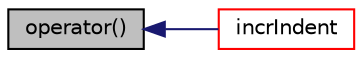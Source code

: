 digraph "operator()"
{
  bgcolor="transparent";
  edge [fontname="Helvetica",fontsize="10",labelfontname="Helvetica",labelfontsize="10"];
  node [fontname="Helvetica",fontsize="10",shape=record];
  rankdir="LR";
  Node14527 [label="operator()",height=0.2,width=0.4,color="black", fillcolor="grey75", style="filled", fontcolor="black"];
  Node14527 -> Node14528 [dir="back",color="midnightblue",fontsize="10",style="solid",fontname="Helvetica"];
  Node14528 [label="incrIndent",height=0.2,width=0.4,color="red",URL="$a27345.html#a79a5f541a96c769ad3b3bf66aff49115",tooltip="Incrememt the indent level. "];
}
